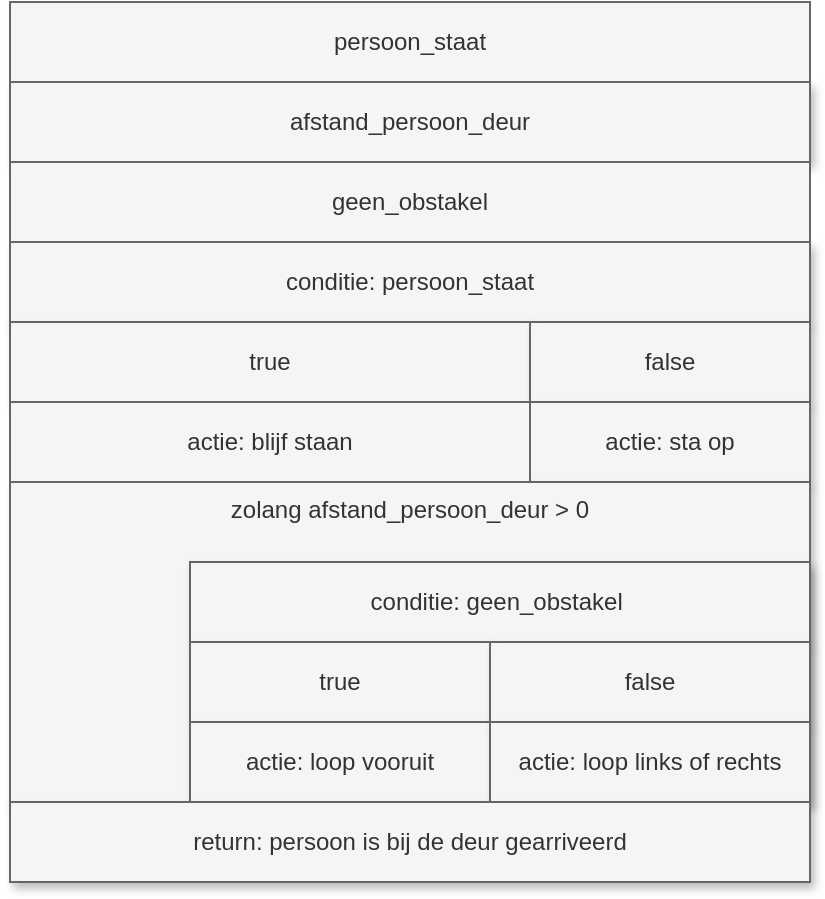 <mxfile>
    <diagram id="Sm2XJWTbLF8b9xlm94pT" name="Page-1">
        <mxGraphModel dx="707" dy="779" grid="1" gridSize="10" guides="1" tooltips="1" connect="1" arrows="1" fold="1" page="1" pageScale="1" pageWidth="850" pageHeight="1100" math="0" shadow="0">
            <root>
                <mxCell id="0"/>
                <mxCell id="1" parent="0"/>
                <mxCell id="4" value="conditie: persoon_staat" style="whiteSpace=wrap;html=1;shadow=1;fillColor=#f5f5f5;fontColor=#333333;strokeColor=#666666;" parent="1" vertex="1">
                    <mxGeometry x="120" y="200" width="400" height="40" as="geometry"/>
                </mxCell>
                <mxCell id="5" value="true" style="whiteSpace=wrap;html=1;shadow=1;fillColor=#f5f5f5;fontColor=#333333;strokeColor=#666666;" parent="1" vertex="1">
                    <mxGeometry x="120" y="240" width="260" height="40" as="geometry"/>
                </mxCell>
                <mxCell id="6" value="false" style="whiteSpace=wrap;html=1;shadow=1;fillColor=#f5f5f5;fontColor=#333333;strokeColor=#666666;" parent="1" vertex="1">
                    <mxGeometry x="380" y="240" width="140" height="40" as="geometry"/>
                </mxCell>
                <mxCell id="8" value="actie: sta op" style="whiteSpace=wrap;html=1;shadow=1;fillColor=#f5f5f5;fontColor=#333333;strokeColor=#666666;" parent="1" vertex="1">
                    <mxGeometry x="380" y="280" width="140" height="40" as="geometry"/>
                </mxCell>
                <mxCell id="9" value="zolang afstand_persoon_deur &amp;gt; 0" style="html=1;shadow=1;whiteSpace=wrap;labelPosition=center;verticalLabelPosition=middle;align=center;verticalAlign=top;fillColor=#f5f5f5;fontColor=#333333;strokeColor=#666666;" parent="1" vertex="1">
                    <mxGeometry x="120" y="320" width="400" height="160" as="geometry"/>
                </mxCell>
                <mxCell id="10" value="conditie: geen_obstakel&amp;nbsp;" style="whiteSpace=wrap;html=1;shadow=1;fillColor=#f5f5f5;fontColor=#333333;strokeColor=#666666;" parent="1" vertex="1">
                    <mxGeometry x="210" y="360" width="310" height="40" as="geometry"/>
                </mxCell>
                <mxCell id="11" value="true" style="whiteSpace=wrap;html=1;shadow=1;fillColor=#f5f5f5;fontColor=#333333;strokeColor=#666666;" parent="1" vertex="1">
                    <mxGeometry x="210" y="400" width="150" height="40" as="geometry"/>
                </mxCell>
                <mxCell id="12" value="actie: loop vooruit" style="whiteSpace=wrap;html=1;shadow=1;fillColor=#f5f5f5;fontColor=#333333;strokeColor=#666666;" parent="1" vertex="1">
                    <mxGeometry x="210" y="440" width="150" height="40" as="geometry"/>
                </mxCell>
                <mxCell id="14" value="actie: blijf staan" style="whiteSpace=wrap;html=1;shadow=0;fillColor=#f5f5f5;fontColor=#333333;strokeColor=#666666;" parent="1" vertex="1">
                    <mxGeometry x="120" y="280" width="260" height="40" as="geometry"/>
                </mxCell>
                <mxCell id="16" value="false" style="whiteSpace=wrap;html=1;shadow=1;fillColor=#f5f5f5;fontColor=#333333;strokeColor=#666666;" parent="1" vertex="1">
                    <mxGeometry x="360" y="400" width="160" height="40" as="geometry"/>
                </mxCell>
                <mxCell id="17" value="actie: loop links of rechts" style="whiteSpace=wrap;html=1;shadow=1;fillColor=#f5f5f5;fontColor=#333333;strokeColor=#666666;" parent="1" vertex="1">
                    <mxGeometry x="360" y="440" width="160" height="40" as="geometry"/>
                </mxCell>
                <mxCell id="18" value="return: persoon is bij de deur gearriveerd" style="whiteSpace=wrap;html=1;shadow=1;fillColor=#f5f5f5;fontColor=#333333;strokeColor=#666666;" parent="1" vertex="1">
                    <mxGeometry x="120" y="480" width="400" height="40" as="geometry"/>
                </mxCell>
                <mxCell id="24" value="afstand_persoon_deur" style="whiteSpace=wrap;html=1;shadow=1;fillColor=#f5f5f5;fontColor=#333333;strokeColor=#666666;" parent="1" vertex="1">
                    <mxGeometry x="120" y="120" width="400" height="40" as="geometry"/>
                </mxCell>
                <mxCell id="25" value="persoon_staat" style="whiteSpace=wrap;html=1;shadow=0;fillColor=#f5f5f5;fontColor=#333333;strokeColor=#666666;" parent="1" vertex="1">
                    <mxGeometry x="120" y="80" width="400" height="40" as="geometry"/>
                </mxCell>
                <mxCell id="26" value="geen_obstakel" style="whiteSpace=wrap;html=1;shadow=0;fillColor=#f5f5f5;fontColor=#333333;strokeColor=#666666;" parent="1" vertex="1">
                    <mxGeometry x="120" y="160" width="400" height="40" as="geometry"/>
                </mxCell>
            </root>
        </mxGraphModel>
    </diagram>
</mxfile>